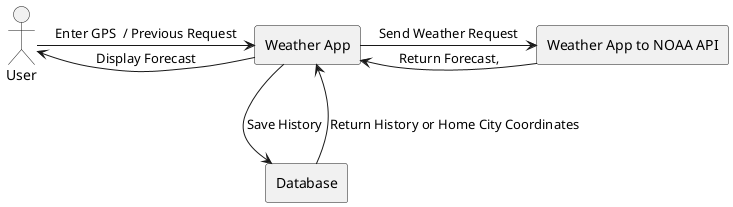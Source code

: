 @startuml

actor User

rectangle "Weather App" as WeatherAPP
rectangle "Weather App to NOAA API" as NOAA
rectangle "Database" as DB

User -right-> WeatherAPP : Enter GPS  / Previous Request
WeatherAPP -right-> NOAA : Send Weather Request
NOAA -left-> WeatherAPP : Return Forecast‚
WeatherAPP -left-> User : Display Forecast
WeatherAPP -down-> DB : Save History
DB -up-> WeatherAPP : Return History or Home City Coordinates

@enduml
